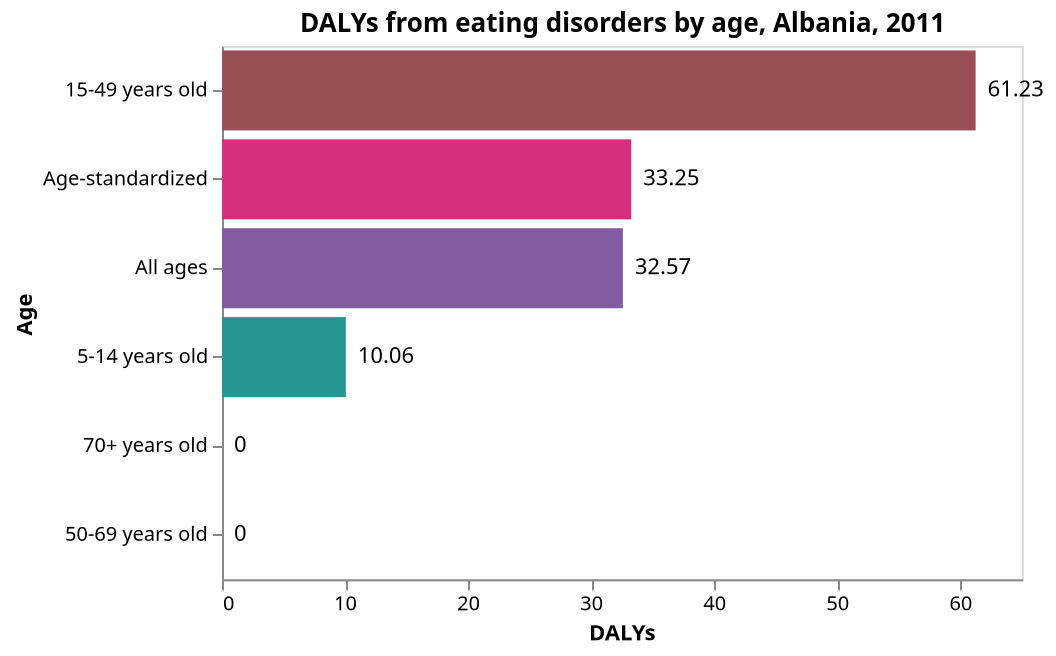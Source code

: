 {
  "$schema": "https://vega.github.io/schema/vega-lite/v5.json",
  "vconcat": [
    {
      "title": "DALYs from eating disorders by age, Albania, 2011",
      "description": "Comparing the DALYs from eating disorders across different age groups in Albania in 2011.",
      "width": 400,
      "height": 266.6666666666667,
      "data": {
        "values": [
          {
            "Age": "15-49 years old",
            "DALYs": 61.23
          },
          {
            "Age": "Age-standardized",
            "DALYs": 33.25
          },
          {
            "Age": "All ages",
            "DALYs": 32.57
          },
          {
            "Age": "5-14 years old",
            "DALYs": 10.06
          },
          {
            "Age": "70+ years old",
            "DALYs": 0
          },
          {
            "Age": "50-69 years old",
            "DALYs": 0
          }
        ]
      },
      "encoding": {
        "y": {
          "field": "Age",
          "type": "nominal",
          "sort": [
            "15-49 years old",
            "Age-standardized",
            "All ages",
            "5-14 years old",
            "70+ years old",
            "50-69 years old"
          ],
          "axis": {
            "grid": false,
            "scale": {
              "domain": [null, null]
            }
          }
        },
        "x": {
          "field": "DALYs",
          "type": "quantitative",
          "axis": {
            "grid": false,
            "tickCount": 5
          }
        }
      },
      "layer": [
        {
          "mark": {
            "type": "bar",
            "color": "#4682b4"
          },
          "encoding": {
            "color": {
              "field": "Age",
              "type": "nominal",
              "legend": null,
              "condition": {
                "test": "datum.Age === 'none'",
                "value": "#589898"
              },
              "scale": {
                "domain": [
                  "15-49 years old",
                  "Age-standardized",
                  "All ages",
                  "5-14 years old",
                  "70+ years old",
                  "50-69 years old"
                ],
                "range": ["#9a4f57", "#d62f7d", "#835ba1", "#269691", "#000000", "#000000"]
              }
            },
            "opacity": {
              "condition": {
                "test": "datum.Age === 'none'",
                "value": 1
              },
              "value": 1
            },
            "size": {
              "condition": {
                "test": "datum.Age === 'none'",
                "value": 30
              },
              "value": 40
            }
          }
        },
        {
          "mark": {
            "type": "text",
            "align": "left",
            "baseline": "middle",
            "dx": 6,
            "dy": 0,
            "angle": 0,
            "fontSize": 11,
            "fontStyle": "normal",
            "fontWeight": "normal",
            "color": "#7c8964",
            "opacity": 1
          },
          "encoding": {
            "text": {
              "field": "DALYs",
              "type": "quantitative"
            },
            "color": {
              "value": "#000000"
            }
          }
        }
      ]
    }
  ],
  "name": "5007"
}
